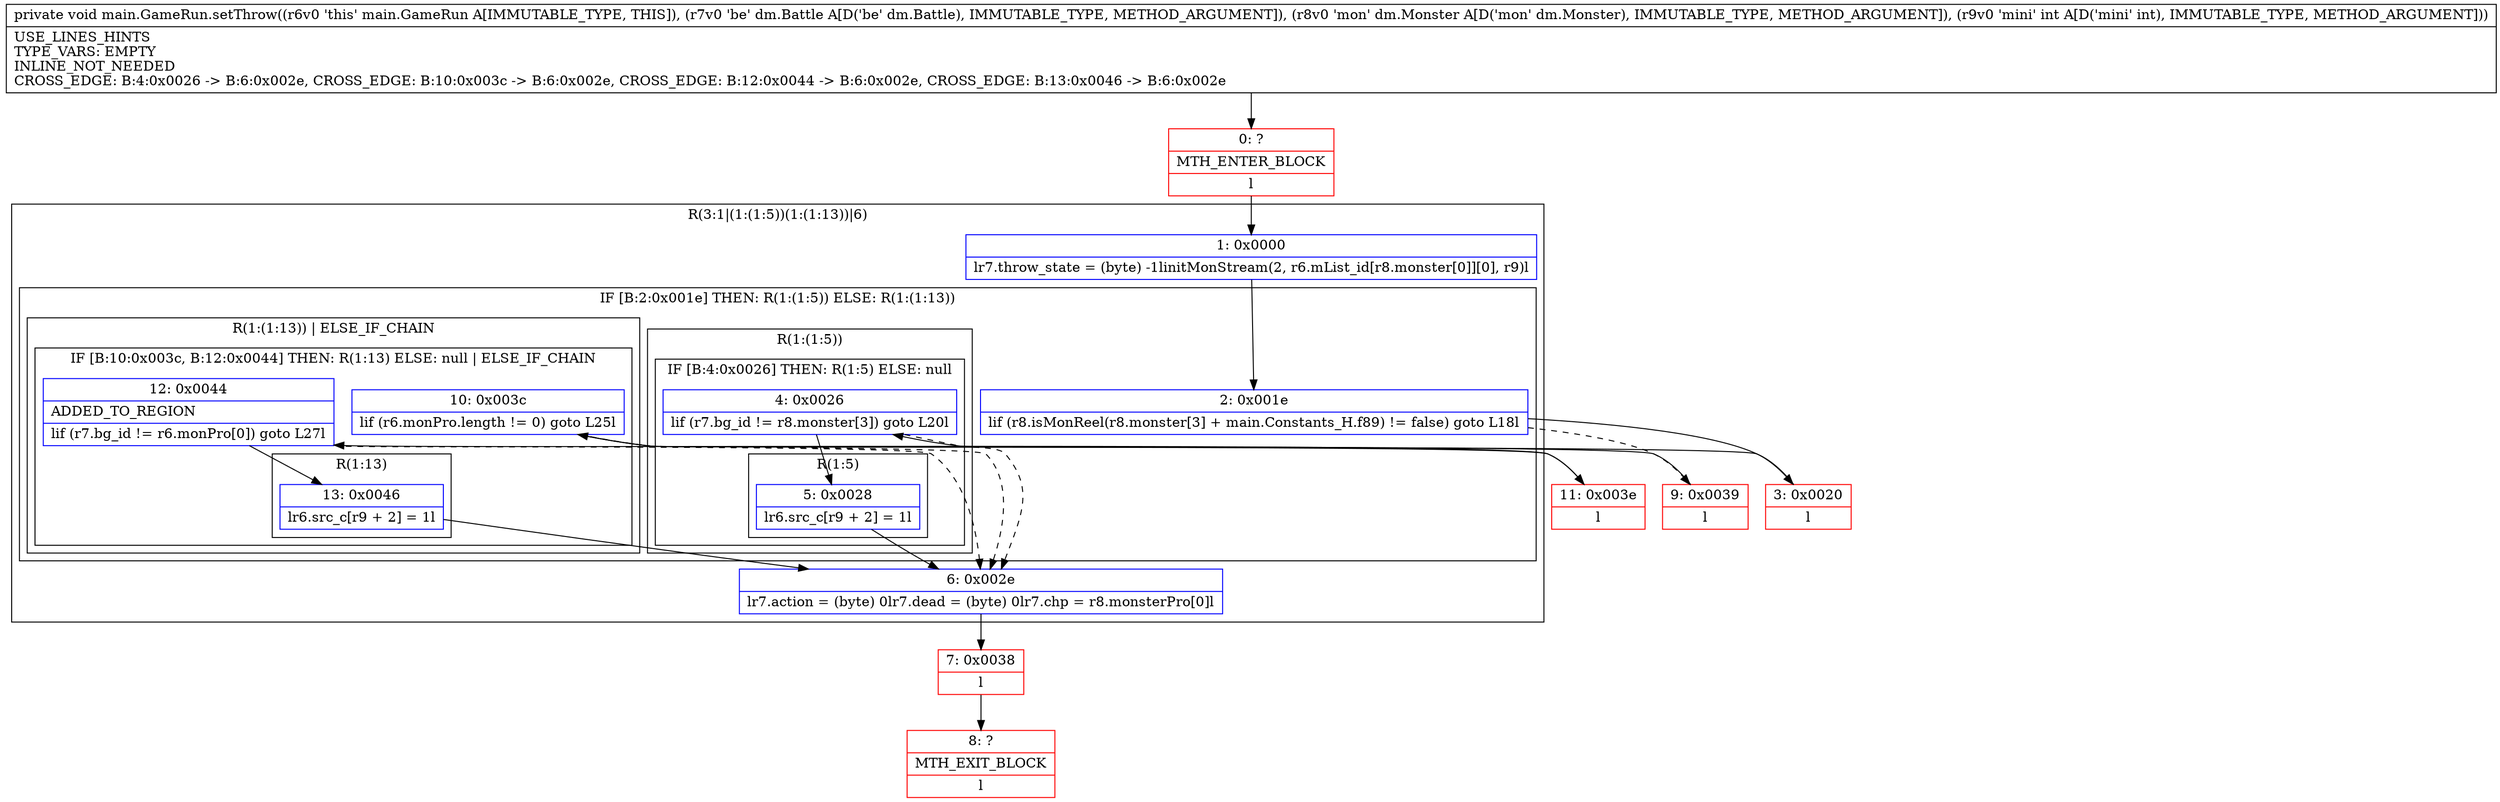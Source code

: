 digraph "CFG formain.GameRun.setThrow(Ldm\/Battle;Ldm\/Monster;I)V" {
subgraph cluster_Region_1508759141 {
label = "R(3:1|(1:(1:5))(1:(1:13))|6)";
node [shape=record,color=blue];
Node_1 [shape=record,label="{1\:\ 0x0000|lr7.throw_state = (byte) \-1linitMonStream(2, r6.mList_id[r8.monster[0]][0], r9)l}"];
subgraph cluster_IfRegion_122338049 {
label = "IF [B:2:0x001e] THEN: R(1:(1:5)) ELSE: R(1:(1:13))";
node [shape=record,color=blue];
Node_2 [shape=record,label="{2\:\ 0x001e|lif (r8.isMonReel(r8.monster[3] + main.Constants_H.f89) != false) goto L18l}"];
subgraph cluster_Region_22909220 {
label = "R(1:(1:5))";
node [shape=record,color=blue];
subgraph cluster_IfRegion_2143011195 {
label = "IF [B:4:0x0026] THEN: R(1:5) ELSE: null";
node [shape=record,color=blue];
Node_4 [shape=record,label="{4\:\ 0x0026|lif (r7.bg_id != r8.monster[3]) goto L20l}"];
subgraph cluster_Region_1221750295 {
label = "R(1:5)";
node [shape=record,color=blue];
Node_5 [shape=record,label="{5\:\ 0x0028|lr6.src_c[r9 + 2] = 1l}"];
}
}
}
subgraph cluster_Region_437405375 {
label = "R(1:(1:13)) | ELSE_IF_CHAIN\l";
node [shape=record,color=blue];
subgraph cluster_IfRegion_2007703656 {
label = "IF [B:10:0x003c, B:12:0x0044] THEN: R(1:13) ELSE: null | ELSE_IF_CHAIN\l";
node [shape=record,color=blue];
Node_10 [shape=record,label="{10\:\ 0x003c|lif (r6.monPro.length != 0) goto L25l}"];
Node_12 [shape=record,label="{12\:\ 0x0044|ADDED_TO_REGION\l|lif (r7.bg_id != r6.monPro[0]) goto L27l}"];
subgraph cluster_Region_1455065087 {
label = "R(1:13)";
node [shape=record,color=blue];
Node_13 [shape=record,label="{13\:\ 0x0046|lr6.src_c[r9 + 2] = 1l}"];
}
}
}
}
Node_6 [shape=record,label="{6\:\ 0x002e|lr7.action = (byte) 0lr7.dead = (byte) 0lr7.chp = r8.monsterPro[0]l}"];
}
Node_0 [shape=record,color=red,label="{0\:\ ?|MTH_ENTER_BLOCK\l|l}"];
Node_3 [shape=record,color=red,label="{3\:\ 0x0020|l}"];
Node_7 [shape=record,color=red,label="{7\:\ 0x0038|l}"];
Node_8 [shape=record,color=red,label="{8\:\ ?|MTH_EXIT_BLOCK\l|l}"];
Node_9 [shape=record,color=red,label="{9\:\ 0x0039|l}"];
Node_11 [shape=record,color=red,label="{11\:\ 0x003e|l}"];
MethodNode[shape=record,label="{private void main.GameRun.setThrow((r6v0 'this' main.GameRun A[IMMUTABLE_TYPE, THIS]), (r7v0 'be' dm.Battle A[D('be' dm.Battle), IMMUTABLE_TYPE, METHOD_ARGUMENT]), (r8v0 'mon' dm.Monster A[D('mon' dm.Monster), IMMUTABLE_TYPE, METHOD_ARGUMENT]), (r9v0 'mini' int A[D('mini' int), IMMUTABLE_TYPE, METHOD_ARGUMENT]))  | USE_LINES_HINTS\lTYPE_VARS: EMPTY\lINLINE_NOT_NEEDED\lCROSS_EDGE: B:4:0x0026 \-\> B:6:0x002e, CROSS_EDGE: B:10:0x003c \-\> B:6:0x002e, CROSS_EDGE: B:12:0x0044 \-\> B:6:0x002e, CROSS_EDGE: B:13:0x0046 \-\> B:6:0x002e\l}"];
MethodNode -> Node_0;
Node_1 -> Node_2;
Node_2 -> Node_3;
Node_2 -> Node_9[style=dashed];
Node_4 -> Node_5;
Node_4 -> Node_6[style=dashed];
Node_5 -> Node_6;
Node_10 -> Node_6[style=dashed];
Node_10 -> Node_11;
Node_12 -> Node_6[style=dashed];
Node_12 -> Node_13;
Node_13 -> Node_6;
Node_6 -> Node_7;
Node_0 -> Node_1;
Node_3 -> Node_4;
Node_7 -> Node_8;
Node_9 -> Node_10;
Node_11 -> Node_12;
}

